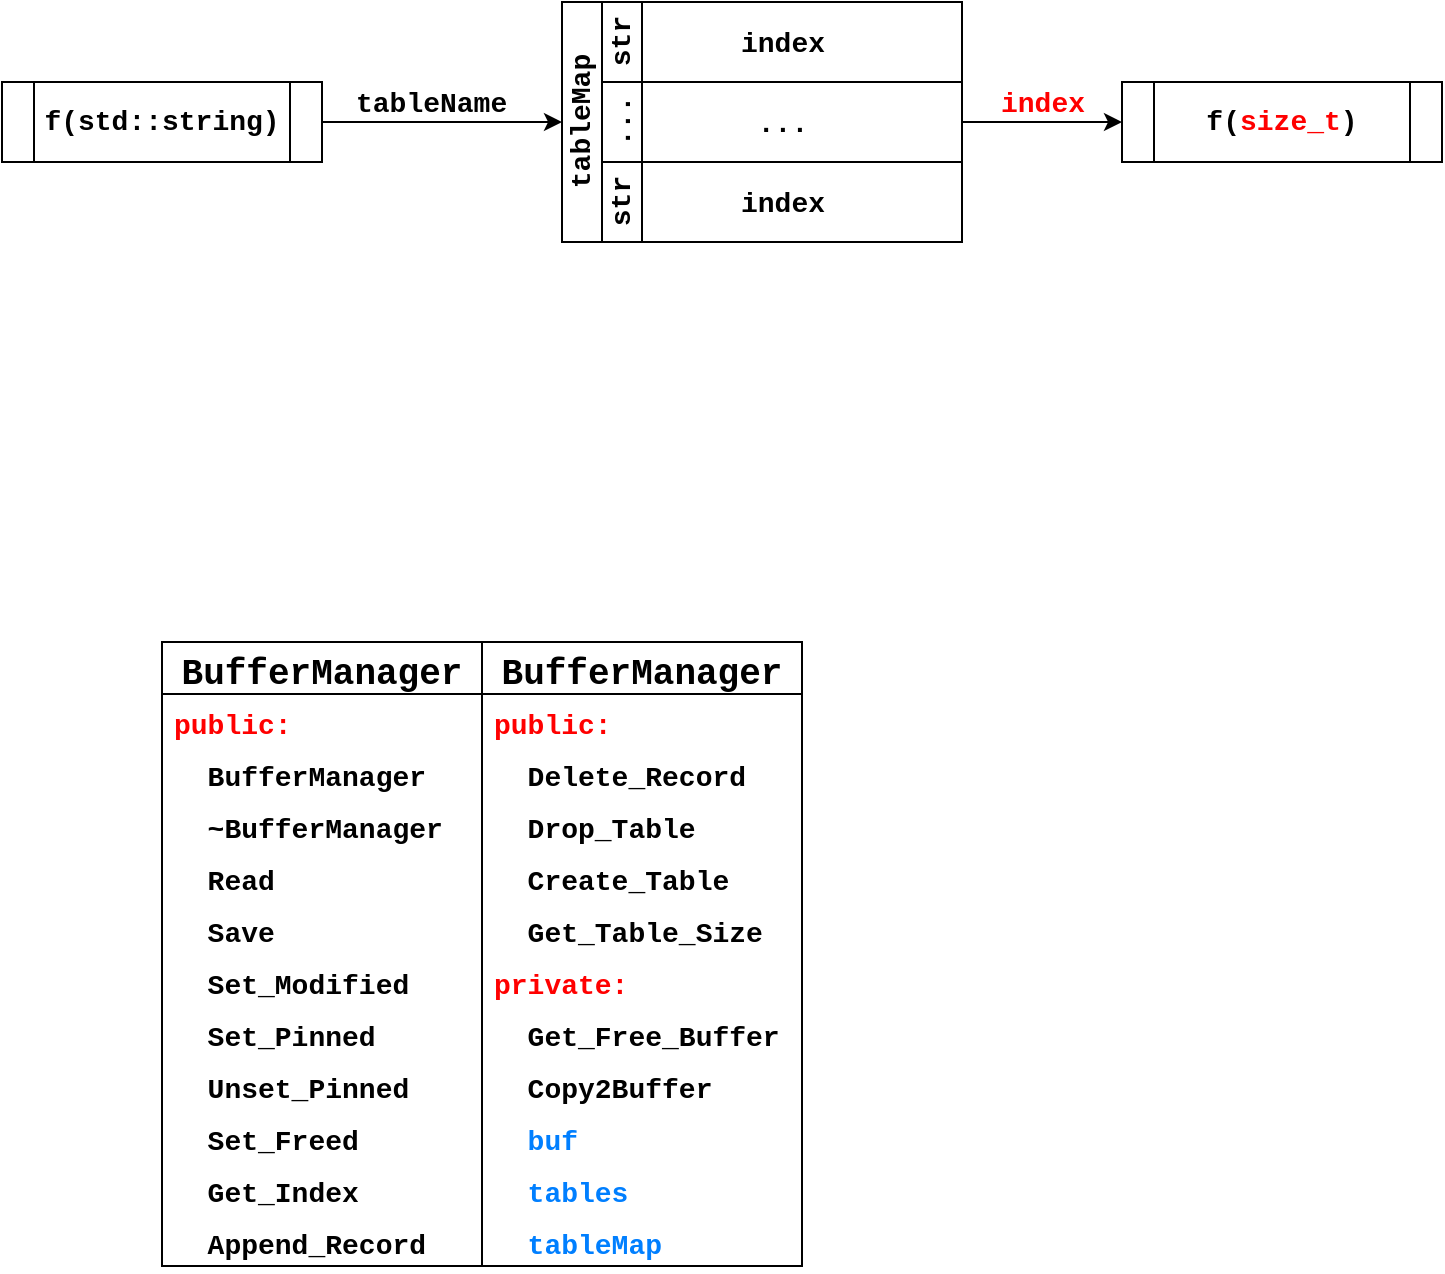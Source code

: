 <mxfile version="12.2.4" pages="1"><diagram id="XZWIdKq2vXHFT5Yp2YsI" name="Page-1"><mxGraphModel dx="1635" dy="552" grid="1" gridSize="10" guides="1" tooltips="1" connect="1" arrows="1" fold="1" page="1" pageScale="1" pageWidth="827" pageHeight="1169" math="0" shadow="0"><root><mxCell id="0"/><mxCell id="1" parent="0"/><mxCell id="4" value="&lt;b style=&quot;font-family: &amp;#34;courier new&amp;#34; ; white-space: normal ; font-size: 14px&quot;&gt;f(std::string)&lt;/b&gt;" style="shape=process;whiteSpace=wrap;html=1;backgroundOutline=1;" parent="1" vertex="1"><mxGeometry x="-40" y="320" width="160" height="40" as="geometry"/></mxCell><mxCell id="5" value="&lt;b style=&quot;font-family: &amp;#34;courier new&amp;#34; ; white-space: normal ; font-size: 14px&quot;&gt;f(&lt;font color=&quot;#ff0000&quot;&gt;size_t&lt;/font&gt;)&lt;/b&gt;" style="shape=process;whiteSpace=wrap;html=1;backgroundOutline=1;" parent="1" vertex="1"><mxGeometry x="520" y="320" width="160" height="40" as="geometry"/></mxCell><mxCell id="7" value="&lt;font face=&quot;Courier New&quot; style=&quot;font-size: 14px&quot;&gt;tableMap&lt;/font&gt;" style="swimlane;html=1;childLayout=stackLayout;resizeParent=1;resizeParentMax=0;horizontal=0;startSize=20;horizontalStack=0;" parent="1" vertex="1"><mxGeometry x="240" y="280" width="200" height="120" as="geometry"/></mxCell><mxCell id="8" value="&lt;font style=&quot;font-size: 14px&quot; face=&quot;Courier New&quot;&gt;str&lt;/font&gt;" style="swimlane;html=1;startSize=20;horizontal=0;" parent="7" vertex="1"><mxGeometry x="20" width="180" height="40" as="geometry"/></mxCell><mxCell id="12" value="&lt;font style=&quot;font-size: 14px&quot; face=&quot;Courier New&quot;&gt;&lt;b&gt;index&lt;/b&gt;&lt;/font&gt;" style="text;html=1;resizable=0;points=[];autosize=1;align=center;verticalAlign=top;spacingTop=-4;" parent="8" vertex="1"><mxGeometry x="60" y="10" width="60" height="20" as="geometry"/></mxCell><mxCell id="9" value="&lt;font face=&quot;Courier New&quot; style=&quot;font-size: 14px&quot;&gt;...&lt;/font&gt;" style="swimlane;html=1;startSize=20;horizontal=0;" parent="7" vertex="1"><mxGeometry x="20" y="40" width="180" height="40" as="geometry"/></mxCell><mxCell id="13" value="&lt;font style=&quot;font-size: 14px&quot; face=&quot;Courier New&quot;&gt;&lt;b&gt;...&lt;/b&gt;&lt;/font&gt;" style="text;html=1;resizable=0;points=[];autosize=1;align=center;verticalAlign=top;spacingTop=-4;" parent="9" vertex="1"><mxGeometry x="70" y="10" width="40" height="20" as="geometry"/></mxCell><mxCell id="10" value="&lt;font style=&quot;font-size: 14px&quot; face=&quot;Courier New&quot;&gt;str&lt;br&gt;&lt;/font&gt;" style="swimlane;html=1;startSize=20;horizontal=0;" parent="7" vertex="1"><mxGeometry x="20" y="80" width="180" height="40" as="geometry"/></mxCell><mxCell id="14" value="&lt;font style=&quot;font-size: 14px&quot; face=&quot;Courier New&quot;&gt;&lt;b&gt;index&lt;/b&gt;&lt;/font&gt;" style="text;html=1;resizable=0;points=[];autosize=1;align=center;verticalAlign=top;spacingTop=-4;" parent="10" vertex="1"><mxGeometry x="60" y="10" width="60" height="20" as="geometry"/></mxCell><mxCell id="15" value="" style="endArrow=classic;html=1;exitX=1;exitY=0.5;exitDx=0;exitDy=0;entryX=0;entryY=0.5;entryDx=0;entryDy=0;" parent="1" source="4" target="7" edge="1"><mxGeometry width="50" height="50" relative="1" as="geometry"><mxPoint x="10" y="470" as="sourcePoint"/><mxPoint x="60" y="420" as="targetPoint"/></mxGeometry></mxCell><mxCell id="16" value="&lt;font style=&quot;font-size: 14px&quot; face=&quot;Courier New&quot;&gt;&lt;b&gt;tableName&lt;/b&gt;&lt;/font&gt;" style="text;html=1;resizable=0;points=[];autosize=1;align=left;verticalAlign=top;spacingTop=-4;" parent="1" vertex="1"><mxGeometry x="135" y="320" width="90" height="20" as="geometry"/></mxCell><mxCell id="17" value="" style="endArrow=classic;html=1;exitX=1;exitY=0.5;exitDx=0;exitDy=0;entryX=0;entryY=0.5;entryDx=0;entryDy=0;" parent="1" source="9" target="5" edge="1"><mxGeometry width="50" height="50" relative="1" as="geometry"><mxPoint x="20" y="470" as="sourcePoint"/><mxPoint x="70" y="420" as="targetPoint"/></mxGeometry></mxCell><mxCell id="18" value="&lt;font style=&quot;font-size: 14px&quot; face=&quot;Courier New&quot; color=&quot;#ff0000&quot;&gt;&lt;b&gt;index&lt;/b&gt;&lt;/font&gt;" style="text;html=1;resizable=0;points=[];autosize=1;align=center;verticalAlign=top;spacingTop=-4;" parent="1" vertex="1"><mxGeometry x="450" y="320" width="60" height="20" as="geometry"/></mxCell><mxCell id="20" value="BufferManager" style="swimlane;fontStyle=1;childLayout=stackLayout;horizontal=1;startSize=26;fillColor=none;horizontalStack=0;resizeParent=1;resizeParentMax=0;resizeLast=0;collapsible=1;marginBottom=0;fontSize=18;fontFamily=Courier New;" parent="1" vertex="1"><mxGeometry x="40" y="600" width="160" height="312" as="geometry"/></mxCell><mxCell id="21" value="public:" style="text;strokeColor=none;fillColor=none;align=left;verticalAlign=top;spacingLeft=4;spacingRight=4;overflow=hidden;rotatable=0;points=[[0,0.5],[1,0.5]];portConstraint=eastwest;fontSize=14;fontFamily=Courier New;fontStyle=1;fontColor=#FF0000;" parent="20" vertex="1"><mxGeometry y="26" width="160" height="26" as="geometry"/></mxCell><mxCell id="30" value="  BufferManager" style="text;strokeColor=none;fillColor=none;align=left;verticalAlign=top;spacingLeft=4;spacingRight=4;overflow=hidden;rotatable=0;points=[[0,0.5],[1,0.5]];portConstraint=eastwest;fontSize=14;fontFamily=Courier New;fontStyle=1" parent="20" vertex="1"><mxGeometry y="52" width="160" height="26" as="geometry"/></mxCell><mxCell id="31" value="  ~BufferManager" style="text;strokeColor=none;fillColor=none;align=left;verticalAlign=top;spacingLeft=4;spacingRight=4;overflow=hidden;rotatable=0;points=[[0,0.5],[1,0.5]];portConstraint=eastwest;fontSize=14;fontFamily=Courier New;fontStyle=1" parent="20" vertex="1"><mxGeometry y="78" width="160" height="26" as="geometry"/></mxCell><mxCell id="32" value="  Read" style="text;strokeColor=none;fillColor=none;align=left;verticalAlign=top;spacingLeft=4;spacingRight=4;overflow=hidden;rotatable=0;points=[[0,0.5],[1,0.5]];portConstraint=eastwest;fontSize=14;fontFamily=Courier New;fontStyle=1" parent="20" vertex="1"><mxGeometry y="104" width="160" height="26" as="geometry"/></mxCell><mxCell id="33" value="  Save" style="text;strokeColor=none;fillColor=none;align=left;verticalAlign=top;spacingLeft=4;spacingRight=4;overflow=hidden;rotatable=0;points=[[0,0.5],[1,0.5]];portConstraint=eastwest;fontSize=14;fontFamily=Courier New;fontStyle=1" parent="20" vertex="1"><mxGeometry y="130" width="160" height="26" as="geometry"/></mxCell><mxCell id="34" value="  Set_Modified" style="text;strokeColor=none;fillColor=none;align=left;verticalAlign=top;spacingLeft=4;spacingRight=4;overflow=hidden;rotatable=0;points=[[0,0.5],[1,0.5]];portConstraint=eastwest;fontSize=14;fontFamily=Courier New;fontStyle=1" parent="20" vertex="1"><mxGeometry y="156" width="160" height="26" as="geometry"/></mxCell><mxCell id="35" value="  Set_Pinned" style="text;strokeColor=none;fillColor=none;align=left;verticalAlign=top;spacingLeft=4;spacingRight=4;overflow=hidden;rotatable=0;points=[[0,0.5],[1,0.5]];portConstraint=eastwest;fontSize=14;fontFamily=Courier New;fontStyle=1" parent="20" vertex="1"><mxGeometry y="182" width="160" height="26" as="geometry"/></mxCell><mxCell id="36" value="  Unset_Pinned" style="text;strokeColor=none;fillColor=none;align=left;verticalAlign=top;spacingLeft=4;spacingRight=4;overflow=hidden;rotatable=0;points=[[0,0.5],[1,0.5]];portConstraint=eastwest;fontSize=14;fontFamily=Courier New;fontStyle=1" parent="20" vertex="1"><mxGeometry y="208" width="160" height="26" as="geometry"/></mxCell><mxCell id="37" value="  Set_Freed" style="text;strokeColor=none;fillColor=none;align=left;verticalAlign=top;spacingLeft=4;spacingRight=4;overflow=hidden;rotatable=0;points=[[0,0.5],[1,0.5]];portConstraint=eastwest;fontSize=14;fontFamily=Courier New;fontStyle=1" parent="20" vertex="1"><mxGeometry y="234" width="160" height="26" as="geometry"/></mxCell><mxCell id="38" value="  Get_Index" style="text;strokeColor=none;fillColor=none;align=left;verticalAlign=top;spacingLeft=4;spacingRight=4;overflow=hidden;rotatable=0;points=[[0,0.5],[1,0.5]];portConstraint=eastwest;fontSize=14;fontFamily=Courier New;fontStyle=1" parent="20" vertex="1"><mxGeometry y="260" width="160" height="26" as="geometry"/></mxCell><mxCell id="39" value="  Append_Record" style="text;strokeColor=none;fillColor=none;align=left;verticalAlign=top;spacingLeft=4;spacingRight=4;overflow=hidden;rotatable=0;points=[[0,0.5],[1,0.5]];portConstraint=eastwest;fontSize=14;fontFamily=Courier New;fontStyle=1" parent="20" vertex="1"><mxGeometry y="286" width="160" height="26" as="geometry"/></mxCell><mxCell id="41" value="BufferManager" style="swimlane;fontStyle=1;childLayout=stackLayout;horizontal=1;startSize=26;fillColor=none;horizontalStack=0;resizeParent=1;resizeParentMax=0;resizeLast=0;collapsible=1;marginBottom=0;fontSize=18;fontFamily=Courier New;" parent="1" vertex="1"><mxGeometry x="200" y="600" width="160" height="312" as="geometry"/></mxCell><mxCell id="42" value="public:" style="text;strokeColor=none;fillColor=none;align=left;verticalAlign=top;spacingLeft=4;spacingRight=4;overflow=hidden;rotatable=0;points=[[0,0.5],[1,0.5]];portConstraint=eastwest;fontSize=14;fontFamily=Courier New;fontStyle=1;fontColor=#FF0000;" parent="41" vertex="1"><mxGeometry y="26" width="160" height="26" as="geometry"/></mxCell><mxCell id="40" value="  Delete_Record" style="text;strokeColor=none;fillColor=none;align=left;verticalAlign=top;spacingLeft=4;spacingRight=4;overflow=hidden;rotatable=0;points=[[0,0.5],[1,0.5]];portConstraint=eastwest;fontSize=14;fontFamily=Courier New;fontStyle=1" parent="41" vertex="1"><mxGeometry y="52" width="160" height="26" as="geometry"/></mxCell><mxCell id="43" value="  Drop_Table" style="text;strokeColor=none;fillColor=none;align=left;verticalAlign=top;spacingLeft=4;spacingRight=4;overflow=hidden;rotatable=0;points=[[0,0.5],[1,0.5]];portConstraint=eastwest;fontSize=14;fontFamily=Courier New;fontStyle=1" parent="41" vertex="1"><mxGeometry y="78" width="160" height="26" as="geometry"/></mxCell><mxCell id="44" value="  Create_Table" style="text;strokeColor=none;fillColor=none;align=left;verticalAlign=top;spacingLeft=4;spacingRight=4;overflow=hidden;rotatable=0;points=[[0,0.5],[1,0.5]];portConstraint=eastwest;fontSize=14;fontFamily=Courier New;fontStyle=1" parent="41" vertex="1"><mxGeometry y="104" width="160" height="26" as="geometry"/></mxCell><mxCell id="45" value="  Get_Table_Size" style="text;strokeColor=none;fillColor=none;align=left;verticalAlign=top;spacingLeft=4;spacingRight=4;overflow=hidden;rotatable=0;points=[[0,0.5],[1,0.5]];portConstraint=eastwest;fontSize=14;fontFamily=Courier New;fontStyle=1" parent="41" vertex="1"><mxGeometry y="130" width="160" height="26" as="geometry"/></mxCell><mxCell id="46" value="private:" style="text;strokeColor=none;fillColor=none;align=left;verticalAlign=top;spacingLeft=4;spacingRight=4;overflow=hidden;rotatable=0;points=[[0,0.5],[1,0.5]];portConstraint=eastwest;fontSize=14;fontFamily=Courier New;fontStyle=1;fontColor=#FF0000;" parent="41" vertex="1"><mxGeometry y="156" width="160" height="26" as="geometry"/></mxCell><mxCell id="47" value="  Get_Free_Buffer" style="text;strokeColor=none;fillColor=none;align=left;verticalAlign=top;spacingLeft=4;spacingRight=4;overflow=hidden;rotatable=0;points=[[0,0.5],[1,0.5]];portConstraint=eastwest;fontSize=14;fontFamily=Courier New;fontStyle=1" parent="41" vertex="1"><mxGeometry y="182" width="160" height="26" as="geometry"/></mxCell><mxCell id="48" value="  Copy2Buffer" style="text;strokeColor=none;fillColor=none;align=left;verticalAlign=top;spacingLeft=4;spacingRight=4;overflow=hidden;rotatable=0;points=[[0,0.5],[1,0.5]];portConstraint=eastwest;fontSize=14;fontFamily=Courier New;fontStyle=1" parent="41" vertex="1"><mxGeometry y="208" width="160" height="26" as="geometry"/></mxCell><mxCell id="49" value="  buf" style="text;strokeColor=none;fillColor=none;align=left;verticalAlign=top;spacingLeft=4;spacingRight=4;overflow=hidden;rotatable=0;points=[[0,0.5],[1,0.5]];portConstraint=eastwest;fontSize=14;fontFamily=Courier New;fontStyle=1;fontColor=#007FFF;" parent="41" vertex="1"><mxGeometry y="234" width="160" height="26" as="geometry"/></mxCell><mxCell id="50" value="  tables" style="text;strokeColor=none;fillColor=none;align=left;verticalAlign=top;spacingLeft=4;spacingRight=4;overflow=hidden;rotatable=0;points=[[0,0.5],[1,0.5]];portConstraint=eastwest;fontSize=14;fontFamily=Courier New;fontStyle=1;fontColor=#007FFF;" parent="41" vertex="1"><mxGeometry y="260" width="160" height="26" as="geometry"/></mxCell><mxCell id="51" value="  tableMap" style="text;strokeColor=none;fillColor=none;align=left;verticalAlign=top;spacingLeft=4;spacingRight=4;overflow=hidden;rotatable=0;points=[[0,0.5],[1,0.5]];portConstraint=eastwest;fontSize=14;fontFamily=Courier New;fontStyle=1;fontColor=#007FFF;" parent="41" vertex="1"><mxGeometry y="286" width="160" height="26" as="geometry"/></mxCell></root></mxGraphModel></diagram></mxfile>